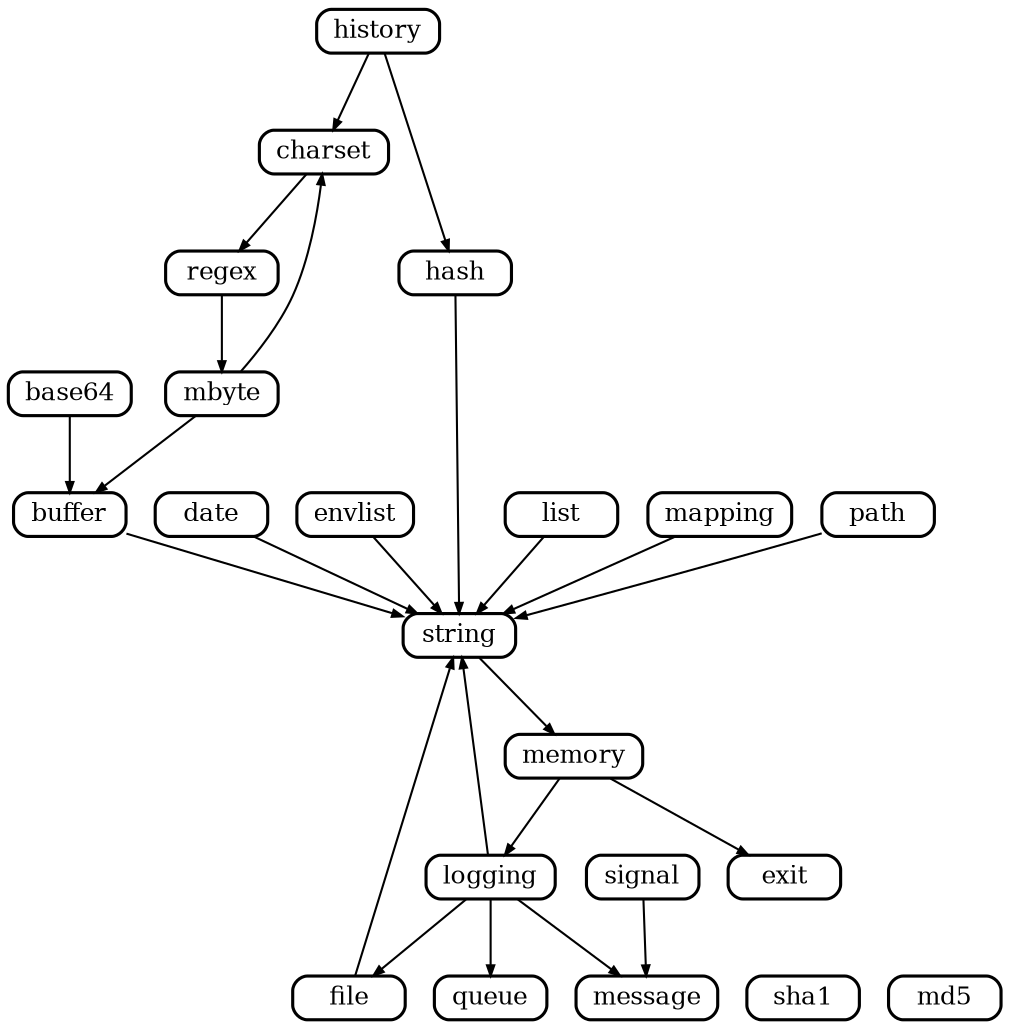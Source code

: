 digraph libmutt
{
	graph [
		rankdir="TB"
		nodesep="0.2"
		ranksep="0.5"
	]

	node [
		shape="Mrecord"
		fontsize="12"
		style="solid"
		height="0.2"
		penwidth="1.5"
		color=black
	]

	edge [
		penwidth="1.0"
		arrowsize="0.5"
	]

	base64  -> buffer
	buffer  -> string
	charset -> regex
	date    -> string
	envlist -> string
	file    -> string
	hash    -> string
	history -> charset
	history -> hash
	list    -> string
	logging -> file
	logging -> message
	logging -> queue
	logging -> string
	mapping -> string
	mbyte   -> buffer
	mbyte   -> charset
	memory  -> exit
	memory  -> logging
	path    -> string
	regex   -> mbyte
	signal  -> message
	string  -> memory

	{ rank=same file message queue sha1 md5 }
}
